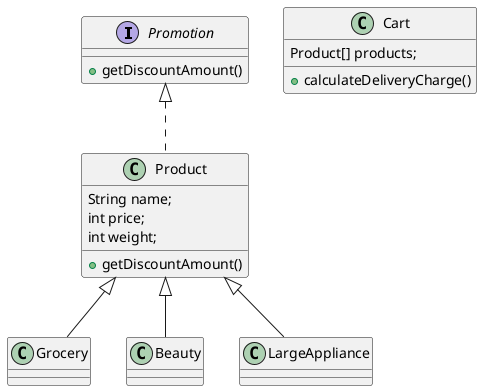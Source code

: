 @startuml

interface Promotion {
    +getDiscountAmount()
}

class Product implements Promotion {
    String name;
    int price;
    int weight;
    +getDiscountAmount()
}

class Cart {
    Product[] products;
    +calculateDeliveryCharge()
}

class Grocery extends Product

class Beauty extends Product

class LargeAppliance extends Product

@enduml